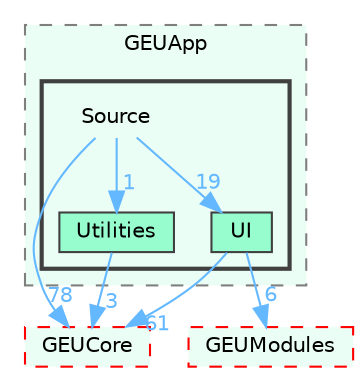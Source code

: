 digraph "C:/GEU/GEUApp/Source"
{
 // LATEX_PDF_SIZE
  bgcolor="transparent";
  edge [fontname=Helvetica,fontsize=10,labelfontname=Helvetica,labelfontsize=10];
  node [fontname=Helvetica,fontsize=10,shape=box,height=0.2,width=0.4];
  compound=true
  subgraph clusterdir_bd246592b309cf81b2bdfbcd10ccc68f {
    graph [ bgcolor="#ebfef5", pencolor="grey50", label="GEUApp", fontname=Helvetica,fontsize=10 style="filled,dashed", URL="dir_bd246592b309cf81b2bdfbcd10ccc68f.html",tooltip=""]
  subgraph clusterdir_f2ac7c6e4501a428e303b82d0f866b72 {
    graph [ bgcolor="#ebfef5", pencolor="grey25", label="", fontname=Helvetica,fontsize=10 style="filled,bold", URL="dir_f2ac7c6e4501a428e303b82d0f866b72.html",tooltip=""]
    dir_f2ac7c6e4501a428e303b82d0f866b72 [shape=plaintext, label="Source"];
  dir_201d0ca4247bd2216c2f0ac04b8cedca [label="UI", fillcolor="#98fdce", color="grey25", style="filled", URL="dir_201d0ca4247bd2216c2f0ac04b8cedca.html",tooltip=""];
  dir_a4a9045fd8fa6453f35040935e332d0b [label="Utilities", fillcolor="#98fdce", color="grey25", style="filled", URL="dir_a4a9045fd8fa6453f35040935e332d0b.html",tooltip=""];
  }
  }
  dir_27e7292ccf631aad9354b9464cb90a84 [label="GEUCore", fillcolor="#ebfef5", color="red", style="filled,dashed", URL="dir_27e7292ccf631aad9354b9464cb90a84.html",tooltip=""];
  dir_70e1bd6aad29eaa9efcef7cf630be9eb [label="GEUModules", fillcolor="#ebfef5", color="red", style="filled,dashed", URL="dir_70e1bd6aad29eaa9efcef7cf630be9eb.html",tooltip=""];
  dir_f2ac7c6e4501a428e303b82d0f866b72->dir_201d0ca4247bd2216c2f0ac04b8cedca [headlabel="19", labeldistance=1.5 headhref="dir_000033_000046.html" href="dir_000033_000046.html" color="steelblue1" fontcolor="steelblue1"];
  dir_f2ac7c6e4501a428e303b82d0f866b72->dir_27e7292ccf631aad9354b9464cb90a84 [headlabel="78", labeldistance=1.5 headhref="dir_000033_000015.html" href="dir_000033_000015.html" color="steelblue1" fontcolor="steelblue1"];
  dir_f2ac7c6e4501a428e303b82d0f866b72->dir_a4a9045fd8fa6453f35040935e332d0b [headlabel="1", labeldistance=1.5 headhref="dir_000033_000056.html" href="dir_000033_000056.html" color="steelblue1" fontcolor="steelblue1"];
  dir_201d0ca4247bd2216c2f0ac04b8cedca->dir_27e7292ccf631aad9354b9464cb90a84 [headlabel="61", labeldistance=1.5 headhref="dir_000046_000015.html" href="dir_000046_000015.html" color="steelblue1" fontcolor="steelblue1"];
  dir_201d0ca4247bd2216c2f0ac04b8cedca->dir_70e1bd6aad29eaa9efcef7cf630be9eb [headlabel="6", labeldistance=1.5 headhref="dir_000046_000016.html" href="dir_000046_000016.html" color="steelblue1" fontcolor="steelblue1"];
  dir_a4a9045fd8fa6453f35040935e332d0b->dir_27e7292ccf631aad9354b9464cb90a84 [headlabel="3", labeldistance=1.5 headhref="dir_000056_000015.html" href="dir_000056_000015.html" color="steelblue1" fontcolor="steelblue1"];
}

